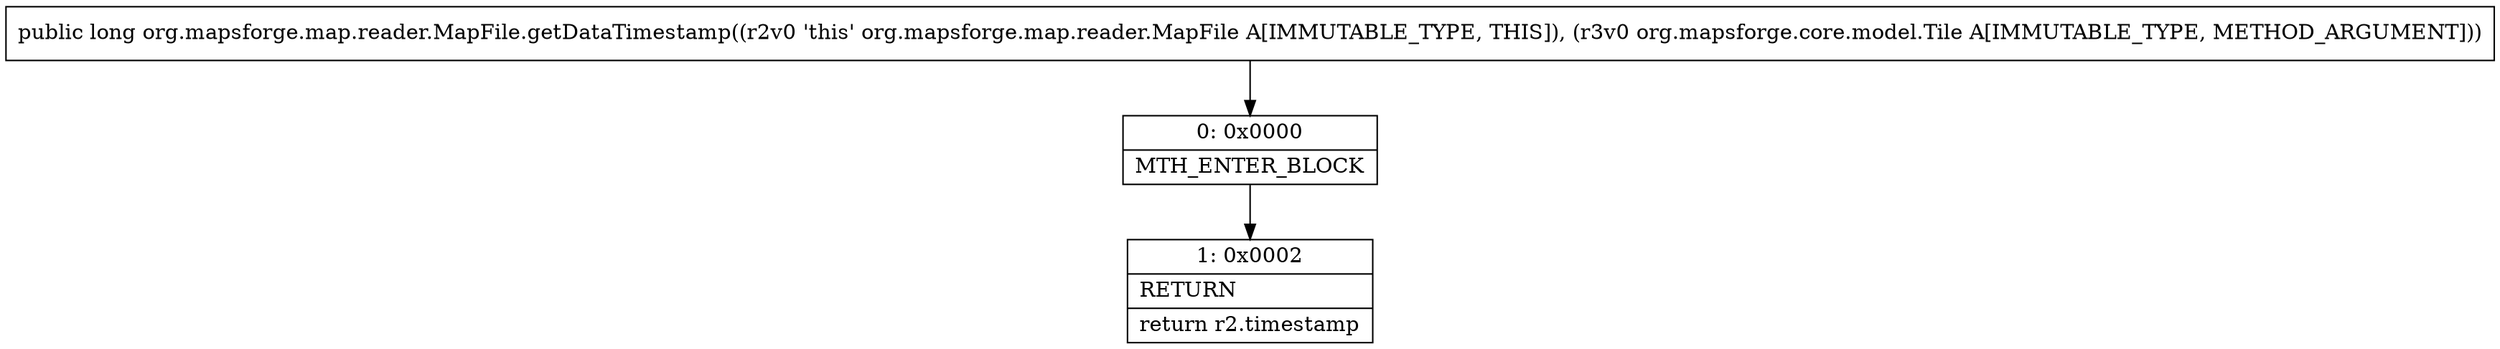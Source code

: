 digraph "CFG fororg.mapsforge.map.reader.MapFile.getDataTimestamp(Lorg\/mapsforge\/core\/model\/Tile;)J" {
Node_0 [shape=record,label="{0\:\ 0x0000|MTH_ENTER_BLOCK\l}"];
Node_1 [shape=record,label="{1\:\ 0x0002|RETURN\l|return r2.timestamp\l}"];
MethodNode[shape=record,label="{public long org.mapsforge.map.reader.MapFile.getDataTimestamp((r2v0 'this' org.mapsforge.map.reader.MapFile A[IMMUTABLE_TYPE, THIS]), (r3v0 org.mapsforge.core.model.Tile A[IMMUTABLE_TYPE, METHOD_ARGUMENT])) }"];
MethodNode -> Node_0;
Node_0 -> Node_1;
}

